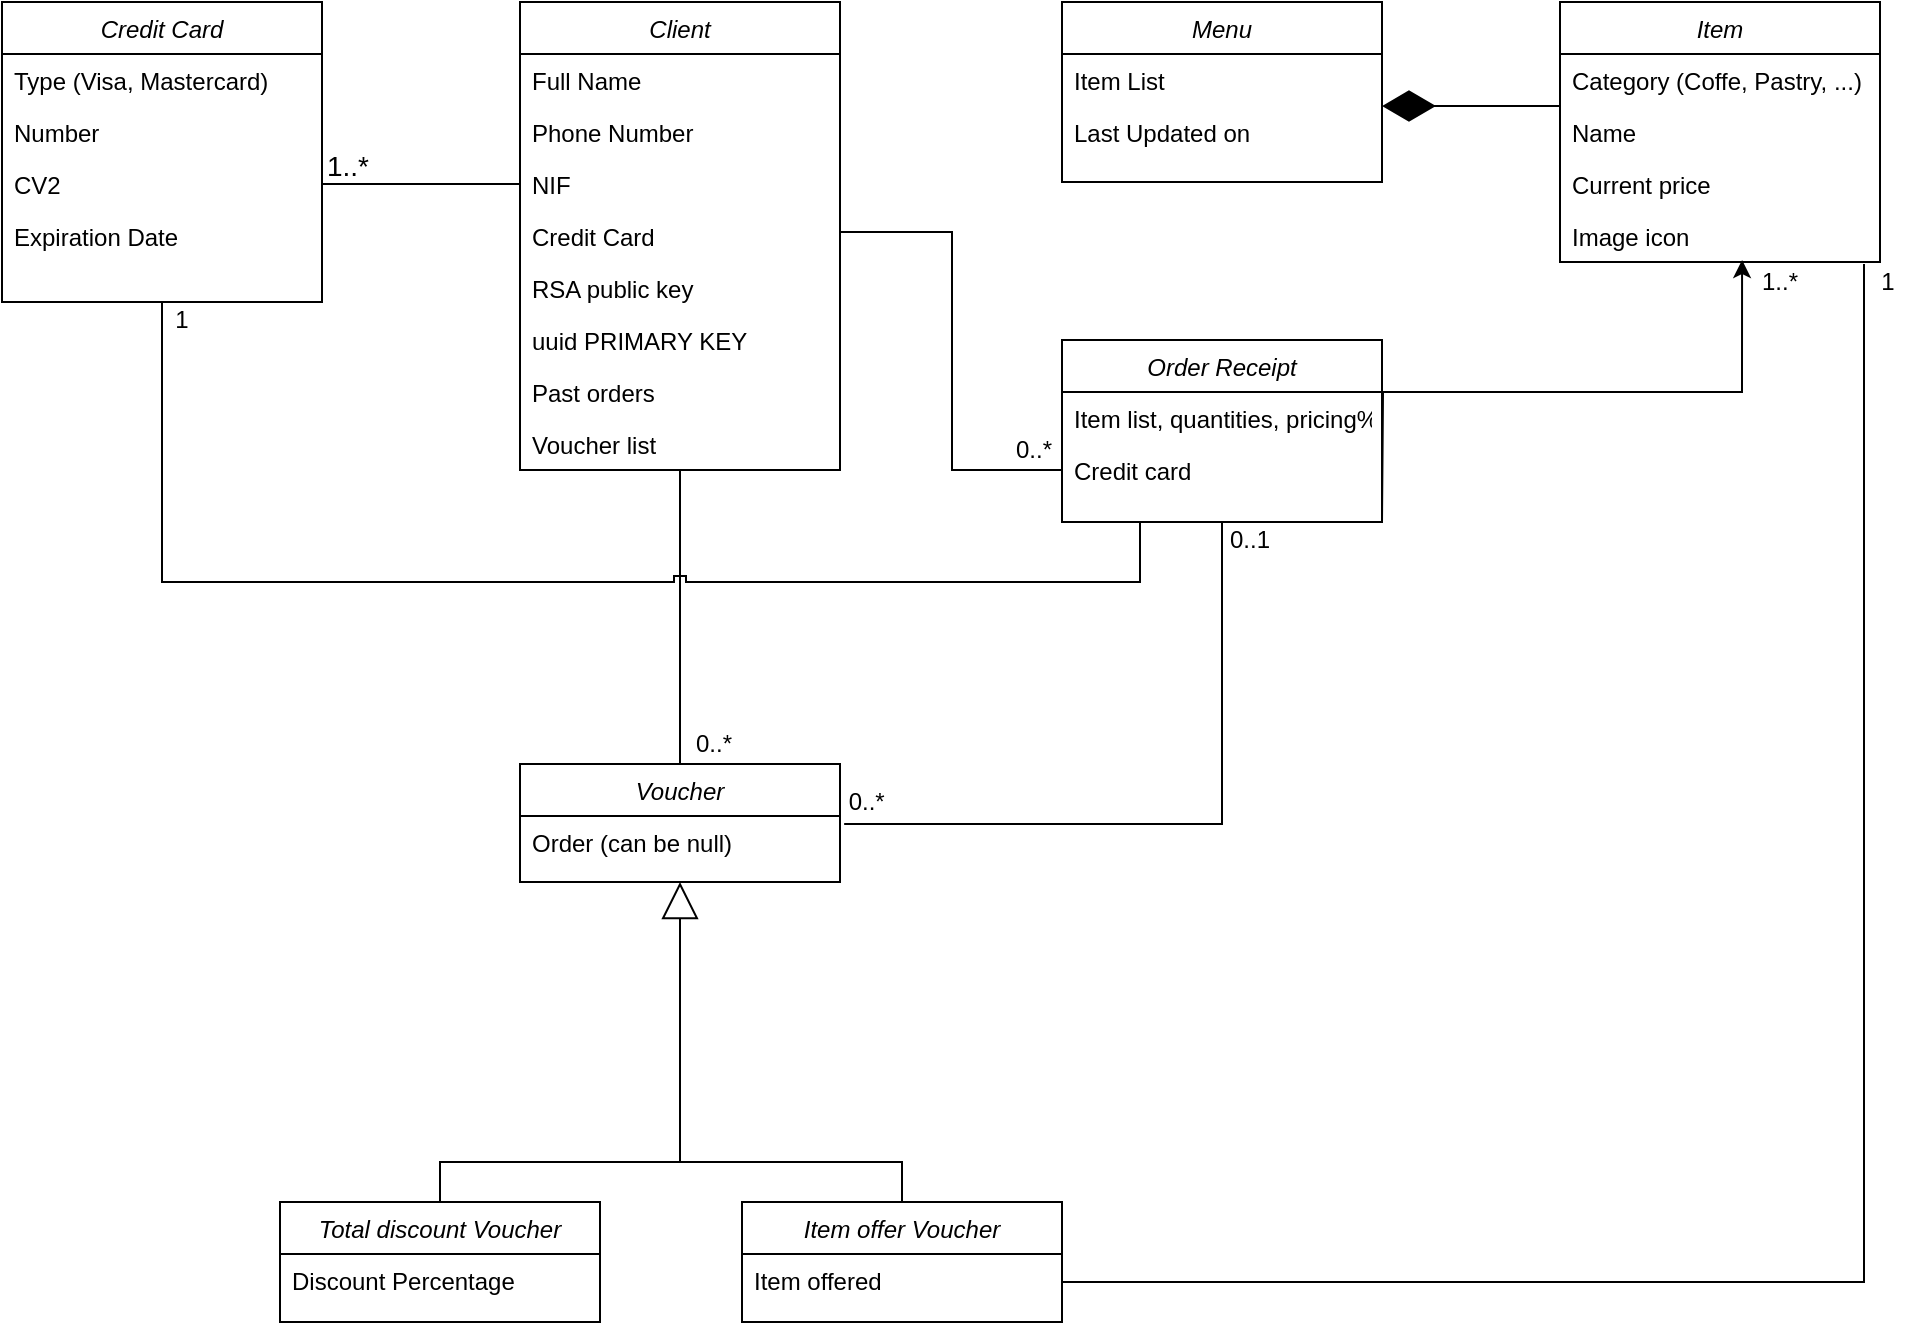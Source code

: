 <mxfile version="13.8.0" type="github">
  <diagram id="C5RBs43oDa-KdzZeNtuy" name="Page-1">
    <mxGraphModel dx="2249" dy="794" grid="1" gridSize="10" guides="1" tooltips="1" connect="1" arrows="1" fold="1" page="1" pageScale="1" pageWidth="827" pageHeight="1169" math="0" shadow="0">
      <root>
        <mxCell id="WIyWlLk6GJQsqaUBKTNV-0" />
        <mxCell id="WIyWlLk6GJQsqaUBKTNV-1" parent="WIyWlLk6GJQsqaUBKTNV-0" />
        <mxCell id="LIkqDhgHUWGE7TMtVAsn-72" style="edgeStyle=orthogonalEdgeStyle;rounded=0;orthogonalLoop=1;jettySize=auto;html=1;strokeColor=#000000;fontSize=12;endArrow=none;endFill=0;" parent="WIyWlLk6GJQsqaUBKTNV-1" source="LIkqDhgHUWGE7TMtVAsn-0" target="LIkqDhgHUWGE7TMtVAsn-50" edge="1">
          <mxGeometry relative="1" as="geometry" />
        </mxCell>
        <mxCell id="LIkqDhgHUWGE7TMtVAsn-87" style="edgeStyle=orthogonalEdgeStyle;rounded=0;orthogonalLoop=1;jettySize=auto;html=1;endArrow=none;endFill=0;strokeColor=#000000;fontSize=12;" parent="WIyWlLk6GJQsqaUBKTNV-1" source="LIkqDhgHUWGE7TMtVAsn-0" edge="1">
          <mxGeometry relative="1" as="geometry">
            <mxPoint x="-79" y="334" as="targetPoint" />
            <Array as="points">
              <mxPoint x="-134" y="215" />
              <mxPoint x="-134" y="334" />
            </Array>
          </mxGeometry>
        </mxCell>
        <mxCell id="LIkqDhgHUWGE7TMtVAsn-0" value="Client" style="swimlane;fontStyle=2;align=center;verticalAlign=top;childLayout=stackLayout;horizontal=1;startSize=26;horizontalStack=0;resizeParent=1;resizeLast=0;collapsible=1;marginBottom=0;rounded=0;shadow=0;strokeWidth=1;" parent="WIyWlLk6GJQsqaUBKTNV-1" vertex="1">
          <mxGeometry x="-350" y="100" width="160" height="234" as="geometry">
            <mxRectangle x="230" y="140" width="160" height="26" as="alternateBounds" />
          </mxGeometry>
        </mxCell>
        <mxCell id="LIkqDhgHUWGE7TMtVAsn-17" value="Full Name" style="text;align=left;verticalAlign=top;spacingLeft=4;spacingRight=4;overflow=hidden;rotatable=0;points=[[0,0.5],[1,0.5]];portConstraint=eastwest;" parent="LIkqDhgHUWGE7TMtVAsn-0" vertex="1">
          <mxGeometry y="26" width="160" height="26" as="geometry" />
        </mxCell>
        <mxCell id="LIkqDhgHUWGE7TMtVAsn-2" value="Phone Number" style="text;align=left;verticalAlign=top;spacingLeft=4;spacingRight=4;overflow=hidden;rotatable=0;points=[[0,0.5],[1,0.5]];portConstraint=eastwest;rounded=0;shadow=0;html=0;" parent="LIkqDhgHUWGE7TMtVAsn-0" vertex="1">
          <mxGeometry y="52" width="160" height="26" as="geometry" />
        </mxCell>
        <mxCell id="LIkqDhgHUWGE7TMtVAsn-3" value="NIF" style="text;align=left;verticalAlign=top;spacingLeft=4;spacingRight=4;overflow=hidden;rotatable=0;points=[[0,0.5],[1,0.5]];portConstraint=eastwest;rounded=0;shadow=0;html=0;" parent="LIkqDhgHUWGE7TMtVAsn-0" vertex="1">
          <mxGeometry y="78" width="160" height="26" as="geometry" />
        </mxCell>
        <mxCell id="LIkqDhgHUWGE7TMtVAsn-6" value="Credit Card" style="text;align=left;verticalAlign=top;spacingLeft=4;spacingRight=4;overflow=hidden;rotatable=0;points=[[0,0.5],[1,0.5]];portConstraint=eastwest;rounded=0;shadow=0;html=0;" parent="LIkqDhgHUWGE7TMtVAsn-0" vertex="1">
          <mxGeometry y="104" width="160" height="26" as="geometry" />
        </mxCell>
        <mxCell id="LIkqDhgHUWGE7TMtVAsn-15" value="RSA public key" style="text;align=left;verticalAlign=top;spacingLeft=4;spacingRight=4;overflow=hidden;rotatable=0;points=[[0,0.5],[1,0.5]];portConstraint=eastwest;rounded=0;shadow=0;html=0;" parent="LIkqDhgHUWGE7TMtVAsn-0" vertex="1">
          <mxGeometry y="130" width="160" height="26" as="geometry" />
        </mxCell>
        <mxCell id="LIkqDhgHUWGE7TMtVAsn-1" value="uuid PRIMARY KEY" style="text;align=left;verticalAlign=top;spacingLeft=4;spacingRight=4;overflow=hidden;rotatable=0;points=[[0,0.5],[1,0.5]];portConstraint=eastwest;" parent="LIkqDhgHUWGE7TMtVAsn-0" vertex="1">
          <mxGeometry y="156" width="160" height="26" as="geometry" />
        </mxCell>
        <mxCell id="LIkqDhgHUWGE7TMtVAsn-89" value="Past orders" style="text;align=left;verticalAlign=top;spacingLeft=4;spacingRight=4;overflow=hidden;rotatable=0;points=[[0,0.5],[1,0.5]];portConstraint=eastwest;" parent="LIkqDhgHUWGE7TMtVAsn-0" vertex="1">
          <mxGeometry y="182" width="160" height="26" as="geometry" />
        </mxCell>
        <mxCell id="LIkqDhgHUWGE7TMtVAsn-90" value="Voucher list" style="text;align=left;verticalAlign=top;spacingLeft=4;spacingRight=4;overflow=hidden;rotatable=0;points=[[0,0.5],[1,0.5]];portConstraint=eastwest;" parent="LIkqDhgHUWGE7TMtVAsn-0" vertex="1">
          <mxGeometry y="208" width="160" height="26" as="geometry" />
        </mxCell>
        <mxCell id="LIkqDhgHUWGE7TMtVAsn-8" value="Credit Card" style="swimlane;fontStyle=2;align=center;verticalAlign=top;childLayout=stackLayout;horizontal=1;startSize=26;horizontalStack=0;resizeParent=1;resizeLast=0;collapsible=1;marginBottom=0;rounded=0;shadow=0;strokeWidth=1;" parent="WIyWlLk6GJQsqaUBKTNV-1" vertex="1">
          <mxGeometry x="-609" y="100" width="160" height="150" as="geometry">
            <mxRectangle x="230" y="140" width="160" height="26" as="alternateBounds" />
          </mxGeometry>
        </mxCell>
        <mxCell id="LIkqDhgHUWGE7TMtVAsn-9" value="Type (Visa, Mastercard)" style="text;align=left;verticalAlign=top;spacingLeft=4;spacingRight=4;overflow=hidden;rotatable=0;points=[[0,0.5],[1,0.5]];portConstraint=eastwest;" parent="LIkqDhgHUWGE7TMtVAsn-8" vertex="1">
          <mxGeometry y="26" width="160" height="26" as="geometry" />
        </mxCell>
        <mxCell id="LIkqDhgHUWGE7TMtVAsn-10" value="Number" style="text;align=left;verticalAlign=top;spacingLeft=4;spacingRight=4;overflow=hidden;rotatable=0;points=[[0,0.5],[1,0.5]];portConstraint=eastwest;rounded=0;shadow=0;html=0;" parent="LIkqDhgHUWGE7TMtVAsn-8" vertex="1">
          <mxGeometry y="52" width="160" height="26" as="geometry" />
        </mxCell>
        <mxCell id="LIkqDhgHUWGE7TMtVAsn-11" value="CV2" style="text;align=left;verticalAlign=top;spacingLeft=4;spacingRight=4;overflow=hidden;rotatable=0;points=[[0,0.5],[1,0.5]];portConstraint=eastwest;rounded=0;shadow=0;html=0;" parent="LIkqDhgHUWGE7TMtVAsn-8" vertex="1">
          <mxGeometry y="78" width="160" height="26" as="geometry" />
        </mxCell>
        <mxCell id="LIkqDhgHUWGE7TMtVAsn-12" value="Expiration Date" style="text;align=left;verticalAlign=top;spacingLeft=4;spacingRight=4;overflow=hidden;rotatable=0;points=[[0,0.5],[1,0.5]];portConstraint=eastwest;rounded=0;shadow=0;html=0;" parent="LIkqDhgHUWGE7TMtVAsn-8" vertex="1">
          <mxGeometry y="104" width="160" height="26" as="geometry" />
        </mxCell>
        <mxCell id="LIkqDhgHUWGE7TMtVAsn-25" value="" style="endArrow=none;html=1;exitX=1;exitY=0.5;exitDx=0;exitDy=0;entryX=0;entryY=0.5;entryDx=0;entryDy=0;" parent="WIyWlLk6GJQsqaUBKTNV-1" source="LIkqDhgHUWGE7TMtVAsn-11" target="LIkqDhgHUWGE7TMtVAsn-3" edge="1">
          <mxGeometry width="50" height="50" relative="1" as="geometry">
            <mxPoint x="-400" y="240" as="sourcePoint" />
            <mxPoint x="-350" y="190" as="targetPoint" />
          </mxGeometry>
        </mxCell>
        <mxCell id="LIkqDhgHUWGE7TMtVAsn-26" value="1..*" style="text;html=1;strokeColor=none;fillColor=none;align=center;verticalAlign=middle;whiteSpace=wrap;rounded=0;fontSize=14;" parent="WIyWlLk6GJQsqaUBKTNV-1" vertex="1">
          <mxGeometry x="-456" y="172" width="40" height="20" as="geometry" />
        </mxCell>
        <mxCell id="LIkqDhgHUWGE7TMtVAsn-18" value="Menu" style="swimlane;fontStyle=2;align=center;verticalAlign=top;childLayout=stackLayout;horizontal=1;startSize=26;horizontalStack=0;resizeParent=1;resizeLast=0;collapsible=1;marginBottom=0;rounded=0;shadow=0;strokeWidth=1;" parent="WIyWlLk6GJQsqaUBKTNV-1" vertex="1">
          <mxGeometry x="-79" y="100" width="160" height="90" as="geometry">
            <mxRectangle x="230" y="140" width="160" height="26" as="alternateBounds" />
          </mxGeometry>
        </mxCell>
        <mxCell id="LIkqDhgHUWGE7TMtVAsn-34" value="Item List" style="text;align=left;verticalAlign=top;spacingLeft=4;spacingRight=4;overflow=hidden;rotatable=0;points=[[0,0.5],[1,0.5]];portConstraint=eastwest;rounded=0;shadow=0;html=0;" parent="LIkqDhgHUWGE7TMtVAsn-18" vertex="1">
          <mxGeometry y="26" width="160" height="26" as="geometry" />
        </mxCell>
        <mxCell id="LIkqDhgHUWGE7TMtVAsn-31" value="Last Updated on" style="text;align=left;verticalAlign=top;spacingLeft=4;spacingRight=4;overflow=hidden;rotatable=0;points=[[0,0.5],[1,0.5]];portConstraint=eastwest;rounded=0;shadow=0;html=0;" parent="LIkqDhgHUWGE7TMtVAsn-18" vertex="1">
          <mxGeometry y="52" width="160" height="26" as="geometry" />
        </mxCell>
        <mxCell id="LIkqDhgHUWGE7TMtVAsn-36" value="Item" style="swimlane;fontStyle=2;align=center;verticalAlign=top;childLayout=stackLayout;horizontal=1;startSize=26;horizontalStack=0;resizeParent=1;resizeLast=0;collapsible=1;marginBottom=0;rounded=0;shadow=0;strokeWidth=1;" parent="WIyWlLk6GJQsqaUBKTNV-1" vertex="1">
          <mxGeometry x="170" y="100" width="160" height="130" as="geometry">
            <mxRectangle x="230" y="140" width="160" height="26" as="alternateBounds" />
          </mxGeometry>
        </mxCell>
        <mxCell id="LIkqDhgHUWGE7TMtVAsn-37" value="Category (Coffe, Pastry, ...)" style="text;align=left;verticalAlign=top;spacingLeft=4;spacingRight=4;overflow=hidden;rotatable=0;points=[[0,0.5],[1,0.5]];portConstraint=eastwest;rounded=0;shadow=0;html=0;" parent="LIkqDhgHUWGE7TMtVAsn-36" vertex="1">
          <mxGeometry y="26" width="160" height="26" as="geometry" />
        </mxCell>
        <mxCell id="LIkqDhgHUWGE7TMtVAsn-38" value="Name" style="text;align=left;verticalAlign=top;spacingLeft=4;spacingRight=4;overflow=hidden;rotatable=0;points=[[0,0.5],[1,0.5]];portConstraint=eastwest;rounded=0;shadow=0;html=0;" parent="LIkqDhgHUWGE7TMtVAsn-36" vertex="1">
          <mxGeometry y="52" width="160" height="26" as="geometry" />
        </mxCell>
        <mxCell id="LIkqDhgHUWGE7TMtVAsn-41" value="Current price" style="text;align=left;verticalAlign=top;spacingLeft=4;spacingRight=4;overflow=hidden;rotatable=0;points=[[0,0.5],[1,0.5]];portConstraint=eastwest;rounded=0;shadow=0;html=0;fontSize=12;" parent="LIkqDhgHUWGE7TMtVAsn-36" vertex="1">
          <mxGeometry y="78" width="160" height="26" as="geometry" />
        </mxCell>
        <mxCell id="LIkqDhgHUWGE7TMtVAsn-42" value="Image icon" style="text;align=left;verticalAlign=top;spacingLeft=4;spacingRight=4;overflow=hidden;rotatable=0;points=[[0,0.5],[1,0.5]];portConstraint=eastwest;rounded=0;shadow=0;html=0;" parent="LIkqDhgHUWGE7TMtVAsn-36" vertex="1">
          <mxGeometry y="104" width="160" height="26" as="geometry" />
        </mxCell>
        <mxCell id="LIkqDhgHUWGE7TMtVAsn-40" value="" style="endArrow=diamondThin;endFill=1;endSize=24;html=1;fontSize=14;entryX=1;entryY=0;entryDx=0;entryDy=0;entryPerimeter=0;" parent="WIyWlLk6GJQsqaUBKTNV-1" target="LIkqDhgHUWGE7TMtVAsn-31" edge="1">
          <mxGeometry width="160" relative="1" as="geometry">
            <mxPoint x="170" y="152" as="sourcePoint" />
            <mxPoint x="120" y="270" as="targetPoint" />
          </mxGeometry>
        </mxCell>
        <mxCell id="LIkqDhgHUWGE7TMtVAsn-94" style="edgeStyle=orthogonalEdgeStyle;rounded=0;orthogonalLoop=1;jettySize=auto;html=1;entryX=0.5;entryY=1;entryDx=0;entryDy=0;endArrow=none;endFill=0;strokeColor=#000000;fontSize=12;jumpStyle=sharp;" parent="WIyWlLk6GJQsqaUBKTNV-1" source="LIkqDhgHUWGE7TMtVAsn-43" target="LIkqDhgHUWGE7TMtVAsn-8" edge="1">
          <mxGeometry relative="1" as="geometry">
            <Array as="points">
              <mxPoint x="-40" y="390" />
              <mxPoint x="-529" y="390" />
            </Array>
          </mxGeometry>
        </mxCell>
        <mxCell id="LIkqDhgHUWGE7TMtVAsn-43" value="Order Receipt" style="swimlane;fontStyle=2;align=center;verticalAlign=top;childLayout=stackLayout;horizontal=1;startSize=26;horizontalStack=0;resizeParent=1;resizeLast=0;collapsible=1;marginBottom=0;rounded=0;shadow=0;strokeWidth=1;" parent="WIyWlLk6GJQsqaUBKTNV-1" vertex="1">
          <mxGeometry x="-79" y="269.01" width="160" height="90.99" as="geometry">
            <mxRectangle x="230" y="140" width="160" height="26" as="alternateBounds" />
          </mxGeometry>
        </mxCell>
        <mxCell id="LIkqDhgHUWGE7TMtVAsn-44" value="Item list, quantities, pricing%3CmxGraphModel%3E%3Croot%3E%3CmxCell%20id%3D%220%22%2F%3E%3CmxCell%20id%3D%221%22%20parent%3D%220%22%2F%3E%3CmxCell%20id%3D%222%22%20value%3D%22Full%20Name%22%20style%3D%22text%3Balign%3Dleft%3BverticalAlign%3Dtop%3BspacingLeft%3D4%3BspacingRight%3D4%3Boverflow%3Dhidden%3Brotatable%3D0%3Bpoints%3D%5B%5B0%2C0.5%5D%2C%5B1%2C0.5%5D%5D%3BportConstraint%3Deastwest%3B%22%20vertex%3D%221%22%20parent%3D%221%22%3E%3CmxGeometry%20x%3D%22-350%22%20y%3D%22126%22%20width%3D%22160%22%20height%3D%2226%22%20as%3D%22geometry%22%2F%3E%3C%2FmxCell%3E%3C%2Froot%3E%3C%2FmxGraphModel%3E" style="text;align=left;verticalAlign=top;spacingLeft=4;spacingRight=4;overflow=hidden;rotatable=0;points=[[0,0.5],[1,0.5]];portConstraint=eastwest;" parent="LIkqDhgHUWGE7TMtVAsn-43" vertex="1">
          <mxGeometry y="26" width="160" height="26" as="geometry" />
        </mxCell>
        <mxCell id="LIkqDhgHUWGE7TMtVAsn-93" value="Credit card" style="text;align=left;verticalAlign=top;spacingLeft=4;spacingRight=4;overflow=hidden;rotatable=0;points=[[0,0.5],[1,0.5]];portConstraint=eastwest;" parent="LIkqDhgHUWGE7TMtVAsn-43" vertex="1">
          <mxGeometry y="52" width="160" height="26" as="geometry" />
        </mxCell>
        <mxCell id="LIkqDhgHUWGE7TMtVAsn-62" style="edgeStyle=orthogonalEdgeStyle;rounded=0;orthogonalLoop=1;jettySize=auto;html=1;exitX=1;exitY=0.5;exitDx=0;exitDy=0;entryX=0.569;entryY=0.962;entryDx=0;entryDy=0;entryPerimeter=0;strokeColor=#000000;fontSize=12;" parent="WIyWlLk6GJQsqaUBKTNV-1" target="LIkqDhgHUWGE7TMtVAsn-42" edge="1">
          <mxGeometry relative="1" as="geometry">
            <mxPoint x="81" y="360.01" as="sourcePoint" />
          </mxGeometry>
        </mxCell>
        <mxCell id="LIkqDhgHUWGE7TMtVAsn-63" value="1..*" style="text;html=1;strokeColor=none;fillColor=none;align=center;verticalAlign=middle;whiteSpace=wrap;rounded=0;fontSize=12;" parent="WIyWlLk6GJQsqaUBKTNV-1" vertex="1">
          <mxGeometry x="260" y="230" width="40" height="20" as="geometry" />
        </mxCell>
        <mxCell id="LIkqDhgHUWGE7TMtVAsn-67" value="0..*" style="text;html=1;strokeColor=none;fillColor=none;align=center;verticalAlign=middle;whiteSpace=wrap;rounded=0;fontSize=12;" parent="WIyWlLk6GJQsqaUBKTNV-1" vertex="1">
          <mxGeometry x="-113" y="314" width="40" height="20" as="geometry" />
        </mxCell>
        <mxCell id="LIkqDhgHUWGE7TMtVAsn-71" style="edgeStyle=orthogonalEdgeStyle;rounded=0;orthogonalLoop=1;jettySize=auto;html=1;strokeColor=#000000;fontSize=12;entryX=1.013;entryY=0.154;entryDx=0;entryDy=0;entryPerimeter=0;endArrow=none;endFill=0;" parent="WIyWlLk6GJQsqaUBKTNV-1" source="LIkqDhgHUWGE7TMtVAsn-43" edge="1">
          <mxGeometry relative="1" as="geometry">
            <mxPoint x="-187.92" y="511.004" as="targetPoint" />
            <Array as="points">
              <mxPoint x="1" y="511" />
            </Array>
          </mxGeometry>
        </mxCell>
        <mxCell id="LIkqDhgHUWGE7TMtVAsn-50" value="Voucher" style="swimlane;fontStyle=2;align=center;verticalAlign=top;childLayout=stackLayout;horizontal=1;startSize=26;horizontalStack=0;resizeParent=1;resizeLast=0;collapsible=1;marginBottom=0;rounded=0;shadow=0;strokeWidth=1;" parent="WIyWlLk6GJQsqaUBKTNV-1" vertex="1">
          <mxGeometry x="-350" y="481" width="160" height="59" as="geometry">
            <mxRectangle x="230" y="140" width="160" height="26" as="alternateBounds" />
          </mxGeometry>
        </mxCell>
        <mxCell id="LIkqDhgHUWGE7TMtVAsn-92" value="Order (can be null)" style="text;align=left;verticalAlign=top;spacingLeft=4;spacingRight=4;overflow=hidden;rotatable=0;points=[[0,0.5],[1,0.5]];portConstraint=eastwest;" parent="LIkqDhgHUWGE7TMtVAsn-50" vertex="1">
          <mxGeometry y="26" width="160" height="26" as="geometry" />
        </mxCell>
        <mxCell id="LIkqDhgHUWGE7TMtVAsn-73" value="0..*&amp;nbsp;" style="text;html=1;strokeColor=none;fillColor=none;align=center;verticalAlign=middle;whiteSpace=wrap;rounded=0;fontSize=12;" parent="WIyWlLk6GJQsqaUBKTNV-1" vertex="1">
          <mxGeometry x="-190" y="490" width="30" height="20" as="geometry" />
        </mxCell>
        <mxCell id="LIkqDhgHUWGE7TMtVAsn-74" value="0..*" style="text;html=1;strokeColor=none;fillColor=none;align=center;verticalAlign=middle;whiteSpace=wrap;rounded=0;fontSize=12;" parent="WIyWlLk6GJQsqaUBKTNV-1" vertex="1">
          <mxGeometry x="-273" y="461" width="40" height="20" as="geometry" />
        </mxCell>
        <mxCell id="LIkqDhgHUWGE7TMtVAsn-75" value="" style="endArrow=block;endSize=16;endFill=0;html=1;strokeColor=#000000;fontSize=12;" parent="WIyWlLk6GJQsqaUBKTNV-1" target="LIkqDhgHUWGE7TMtVAsn-50" edge="1">
          <mxGeometry width="160" relative="1" as="geometry">
            <mxPoint x="-270" y="680" as="sourcePoint" />
            <mxPoint x="-256" y="680" as="targetPoint" />
          </mxGeometry>
        </mxCell>
        <mxCell id="LIkqDhgHUWGE7TMtVAsn-81" style="edgeStyle=orthogonalEdgeStyle;rounded=0;orthogonalLoop=1;jettySize=auto;html=1;endArrow=none;endFill=0;strokeColor=#000000;fontSize=12;" parent="WIyWlLk6GJQsqaUBKTNV-1" source="LIkqDhgHUWGE7TMtVAsn-77" edge="1">
          <mxGeometry relative="1" as="geometry">
            <mxPoint x="-270" y="610" as="targetPoint" />
            <Array as="points">
              <mxPoint x="-159" y="680" />
              <mxPoint x="-270" y="680" />
            </Array>
          </mxGeometry>
        </mxCell>
        <mxCell id="LIkqDhgHUWGE7TMtVAsn-85" style="edgeStyle=orthogonalEdgeStyle;rounded=0;orthogonalLoop=1;jettySize=auto;html=1;entryX=0.95;entryY=1.038;entryDx=0;entryDy=0;entryPerimeter=0;endArrow=none;endFill=0;strokeColor=#000000;fontSize=12;" parent="WIyWlLk6GJQsqaUBKTNV-1" source="LIkqDhgHUWGE7TMtVAsn-77" target="LIkqDhgHUWGE7TMtVAsn-42" edge="1">
          <mxGeometry relative="1" as="geometry">
            <Array as="points">
              <mxPoint x="322" y="740" />
            </Array>
          </mxGeometry>
        </mxCell>
        <mxCell id="LIkqDhgHUWGE7TMtVAsn-77" value="Item offer Voucher" style="swimlane;fontStyle=2;align=center;verticalAlign=top;childLayout=stackLayout;horizontal=1;startSize=26;horizontalStack=0;resizeParent=1;resizeLast=0;collapsible=1;marginBottom=0;rounded=0;shadow=0;strokeWidth=1;" parent="WIyWlLk6GJQsqaUBKTNV-1" vertex="1">
          <mxGeometry x="-239" y="700" width="160" height="60" as="geometry">
            <mxRectangle x="230" y="140" width="160" height="26" as="alternateBounds" />
          </mxGeometry>
        </mxCell>
        <mxCell id="LIkqDhgHUWGE7TMtVAsn-78" value="Item offered" style="text;align=left;verticalAlign=top;spacingLeft=4;spacingRight=4;overflow=hidden;rotatable=0;points=[[0,0.5],[1,0.5]];portConstraint=eastwest;" parent="LIkqDhgHUWGE7TMtVAsn-77" vertex="1">
          <mxGeometry y="26" width="160" height="26" as="geometry" />
        </mxCell>
        <mxCell id="LIkqDhgHUWGE7TMtVAsn-84" style="edgeStyle=orthogonalEdgeStyle;rounded=0;orthogonalLoop=1;jettySize=auto;html=1;endArrow=none;endFill=0;strokeColor=#000000;fontSize=12;exitX=0.5;exitY=0;exitDx=0;exitDy=0;" parent="WIyWlLk6GJQsqaUBKTNV-1" source="LIkqDhgHUWGE7TMtVAsn-82" edge="1">
          <mxGeometry relative="1" as="geometry">
            <mxPoint x="-270" y="610" as="targetPoint" />
            <Array as="points">
              <mxPoint x="-390" y="680" />
              <mxPoint x="-270" y="680" />
            </Array>
          </mxGeometry>
        </mxCell>
        <mxCell id="LIkqDhgHUWGE7TMtVAsn-82" value="Total discount Voucher" style="swimlane;fontStyle=2;align=center;verticalAlign=top;childLayout=stackLayout;horizontal=1;startSize=26;horizontalStack=0;resizeParent=1;resizeLast=0;collapsible=1;marginBottom=0;rounded=0;shadow=0;strokeWidth=1;" parent="WIyWlLk6GJQsqaUBKTNV-1" vertex="1">
          <mxGeometry x="-470" y="700" width="160" height="60" as="geometry">
            <mxRectangle x="230" y="140" width="160" height="26" as="alternateBounds" />
          </mxGeometry>
        </mxCell>
        <mxCell id="LIkqDhgHUWGE7TMtVAsn-83" value="Discount Percentage" style="text;align=left;verticalAlign=top;spacingLeft=4;spacingRight=4;overflow=hidden;rotatable=0;points=[[0,0.5],[1,0.5]];portConstraint=eastwest;" parent="LIkqDhgHUWGE7TMtVAsn-82" vertex="1">
          <mxGeometry y="26" width="160" height="26" as="geometry" />
        </mxCell>
        <mxCell id="LIkqDhgHUWGE7TMtVAsn-86" value="1" style="text;html=1;strokeColor=none;fillColor=none;align=center;verticalAlign=middle;whiteSpace=wrap;rounded=0;fontSize=12;" parent="WIyWlLk6GJQsqaUBKTNV-1" vertex="1">
          <mxGeometry x="314" y="230" width="40" height="20" as="geometry" />
        </mxCell>
        <mxCell id="LIkqDhgHUWGE7TMtVAsn-91" value="0..1" style="text;html=1;strokeColor=none;fillColor=none;align=center;verticalAlign=middle;whiteSpace=wrap;rounded=0;fontSize=12;" parent="WIyWlLk6GJQsqaUBKTNV-1" vertex="1">
          <mxGeometry x="-5" y="359" width="40" height="20" as="geometry" />
        </mxCell>
        <mxCell id="LIkqDhgHUWGE7TMtVAsn-99" value="1" style="text;html=1;strokeColor=none;fillColor=none;align=center;verticalAlign=middle;whiteSpace=wrap;rounded=0;fontSize=12;" parent="WIyWlLk6GJQsqaUBKTNV-1" vertex="1">
          <mxGeometry x="-539" y="249.01" width="40" height="20" as="geometry" />
        </mxCell>
      </root>
    </mxGraphModel>
  </diagram>
</mxfile>
